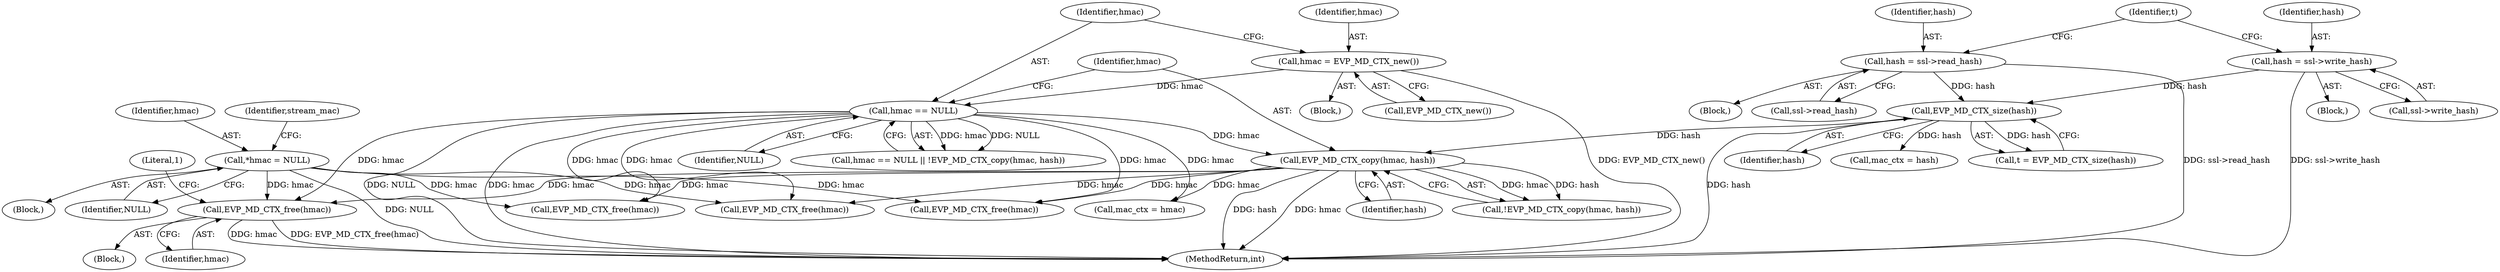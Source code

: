 digraph "0_openssl_4ad93618d26a3ea23d36ad5498ff4f59eff3a4d2_3@pointer" {
"1000335" [label="(Call,EVP_MD_CTX_free(hmac))"];
"1000114" [label="(Call,*hmac = NULL)"];
"1000188" [label="(Call,hmac == NULL)"];
"1000183" [label="(Call,hmac = EVP_MD_CTX_new())"];
"1000192" [label="(Call,EVP_MD_CTX_copy(hmac, hash))"];
"1000166" [label="(Call,EVP_MD_CTX_size(hash))"];
"1000159" [label="(Call,hash = ssl->read_hash)"];
"1000145" [label="(Call,hash = ssl->write_hash)"];
"1000108" [label="(Block,)"];
"1000116" [label="(Identifier,NULL)"];
"1000189" [label="(Identifier,hmac)"];
"1000184" [label="(Identifier,hmac)"];
"1000401" [label="(Call,EVP_MD_CTX_free(hmac))"];
"1000182" [label="(Block,)"];
"1000145" [label="(Call,hash = ssl->write_hash)"];
"1000151" [label="(Block,)"];
"1000114" [label="(Call,*hmac = NULL)"];
"1000167" [label="(Identifier,hash)"];
"1000115" [label="(Identifier,hmac)"];
"1000194" [label="(Identifier,hash)"];
"1000166" [label="(Call,EVP_MD_CTX_size(hash))"];
"1000506" [label="(MethodReturn,int)"];
"1000178" [label="(Call,mac_ctx = hash)"];
"1000193" [label="(Identifier,hmac)"];
"1000191" [label="(Call,!EVP_MD_CTX_copy(hmac, hash))"];
"1000190" [label="(Identifier,NULL)"];
"1000147" [label="(Call,ssl->write_hash)"];
"1000137" [label="(Block,)"];
"1000187" [label="(Call,hmac == NULL || !EVP_MD_CTX_copy(hmac, hash))"];
"1000406" [label="(Call,EVP_MD_CTX_free(hmac))"];
"1000370" [label="(Call,EVP_MD_CTX_free(hmac))"];
"1000159" [label="(Call,hash = ssl->read_hash)"];
"1000165" [label="(Identifier,t)"];
"1000339" [label="(Literal,1)"];
"1000335" [label="(Call,EVP_MD_CTX_free(hmac))"];
"1000198" [label="(Call,mac_ctx = hmac)"];
"1000192" [label="(Call,EVP_MD_CTX_copy(hmac, hash))"];
"1000183" [label="(Call,hmac = EVP_MD_CTX_new())"];
"1000161" [label="(Call,ssl->read_hash)"];
"1000334" [label="(Block,)"];
"1000336" [label="(Identifier,hmac)"];
"1000185" [label="(Call,EVP_MD_CTX_new())"];
"1000164" [label="(Call,t = EVP_MD_CTX_size(hash))"];
"1000160" [label="(Identifier,hash)"];
"1000146" [label="(Identifier,hash)"];
"1000121" [label="(Identifier,stream_mac)"];
"1000188" [label="(Call,hmac == NULL)"];
"1000335" -> "1000334"  [label="AST: "];
"1000335" -> "1000336"  [label="CFG: "];
"1000336" -> "1000335"  [label="AST: "];
"1000339" -> "1000335"  [label="CFG: "];
"1000335" -> "1000506"  [label="DDG: hmac"];
"1000335" -> "1000506"  [label="DDG: EVP_MD_CTX_free(hmac)"];
"1000114" -> "1000335"  [label="DDG: hmac"];
"1000188" -> "1000335"  [label="DDG: hmac"];
"1000192" -> "1000335"  [label="DDG: hmac"];
"1000114" -> "1000108"  [label="AST: "];
"1000114" -> "1000116"  [label="CFG: "];
"1000115" -> "1000114"  [label="AST: "];
"1000116" -> "1000114"  [label="AST: "];
"1000121" -> "1000114"  [label="CFG: "];
"1000114" -> "1000506"  [label="DDG: NULL"];
"1000114" -> "1000370"  [label="DDG: hmac"];
"1000114" -> "1000401"  [label="DDG: hmac"];
"1000114" -> "1000406"  [label="DDG: hmac"];
"1000188" -> "1000187"  [label="AST: "];
"1000188" -> "1000190"  [label="CFG: "];
"1000189" -> "1000188"  [label="AST: "];
"1000190" -> "1000188"  [label="AST: "];
"1000193" -> "1000188"  [label="CFG: "];
"1000187" -> "1000188"  [label="CFG: "];
"1000188" -> "1000506"  [label="DDG: NULL"];
"1000188" -> "1000506"  [label="DDG: hmac"];
"1000188" -> "1000187"  [label="DDG: hmac"];
"1000188" -> "1000187"  [label="DDG: NULL"];
"1000183" -> "1000188"  [label="DDG: hmac"];
"1000188" -> "1000192"  [label="DDG: hmac"];
"1000188" -> "1000198"  [label="DDG: hmac"];
"1000188" -> "1000370"  [label="DDG: hmac"];
"1000188" -> "1000401"  [label="DDG: hmac"];
"1000188" -> "1000406"  [label="DDG: hmac"];
"1000183" -> "1000182"  [label="AST: "];
"1000183" -> "1000185"  [label="CFG: "];
"1000184" -> "1000183"  [label="AST: "];
"1000185" -> "1000183"  [label="AST: "];
"1000189" -> "1000183"  [label="CFG: "];
"1000183" -> "1000506"  [label="DDG: EVP_MD_CTX_new()"];
"1000192" -> "1000191"  [label="AST: "];
"1000192" -> "1000194"  [label="CFG: "];
"1000193" -> "1000192"  [label="AST: "];
"1000194" -> "1000192"  [label="AST: "];
"1000191" -> "1000192"  [label="CFG: "];
"1000192" -> "1000506"  [label="DDG: hash"];
"1000192" -> "1000506"  [label="DDG: hmac"];
"1000192" -> "1000191"  [label="DDG: hmac"];
"1000192" -> "1000191"  [label="DDG: hash"];
"1000166" -> "1000192"  [label="DDG: hash"];
"1000192" -> "1000198"  [label="DDG: hmac"];
"1000192" -> "1000370"  [label="DDG: hmac"];
"1000192" -> "1000401"  [label="DDG: hmac"];
"1000192" -> "1000406"  [label="DDG: hmac"];
"1000166" -> "1000164"  [label="AST: "];
"1000166" -> "1000167"  [label="CFG: "];
"1000167" -> "1000166"  [label="AST: "];
"1000164" -> "1000166"  [label="CFG: "];
"1000166" -> "1000506"  [label="DDG: hash"];
"1000166" -> "1000164"  [label="DDG: hash"];
"1000159" -> "1000166"  [label="DDG: hash"];
"1000145" -> "1000166"  [label="DDG: hash"];
"1000166" -> "1000178"  [label="DDG: hash"];
"1000159" -> "1000151"  [label="AST: "];
"1000159" -> "1000161"  [label="CFG: "];
"1000160" -> "1000159"  [label="AST: "];
"1000161" -> "1000159"  [label="AST: "];
"1000165" -> "1000159"  [label="CFG: "];
"1000159" -> "1000506"  [label="DDG: ssl->read_hash"];
"1000145" -> "1000137"  [label="AST: "];
"1000145" -> "1000147"  [label="CFG: "];
"1000146" -> "1000145"  [label="AST: "];
"1000147" -> "1000145"  [label="AST: "];
"1000165" -> "1000145"  [label="CFG: "];
"1000145" -> "1000506"  [label="DDG: ssl->write_hash"];
}
